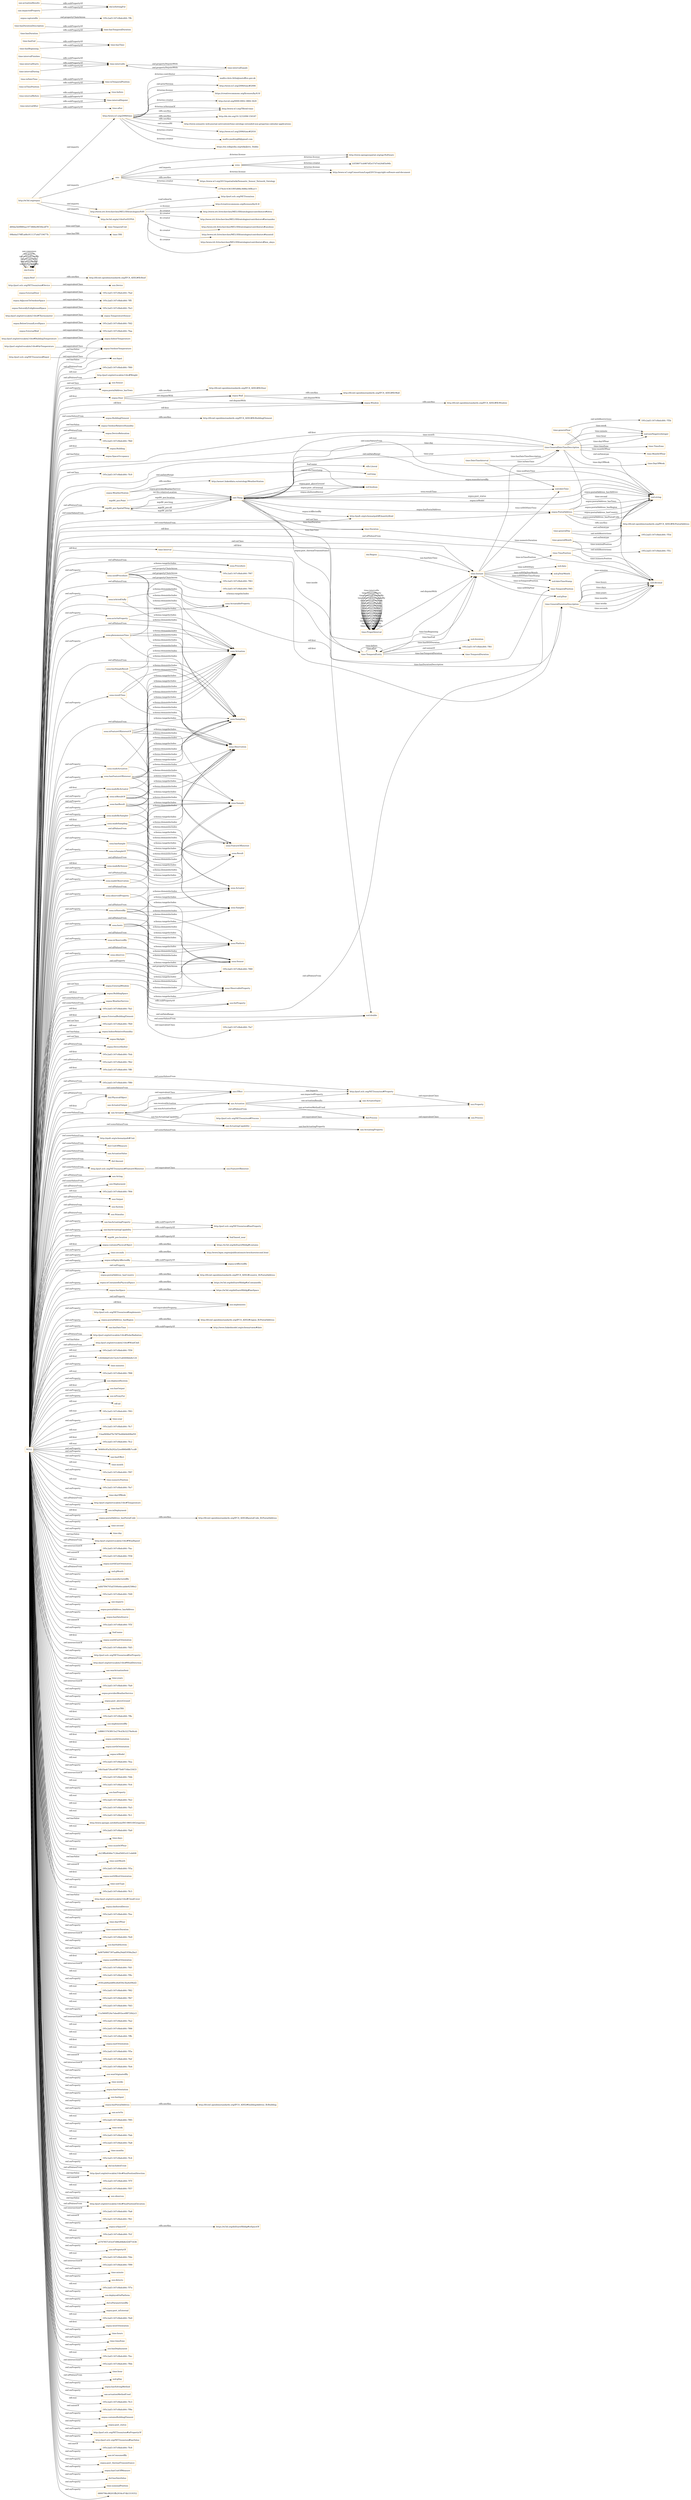 digraph ar2dtool_diagram { 
rankdir=LR;
size="1501"
node [shape = rectangle, color="orange"]; "ssn:Sensor" "eepsa:Window" "eepsa:BuildingElement" "eepsa:ExternalWall" "eepsa:OutdoorRelativeHumidity" "eepsa:DeviceRelocation" "195c2ad3:167c0bdcd44:-7fd2" "195c2ad3:167c0bdcd44:-7faa" "ssn:FeatureOfInterest" "eepsa:Door" "eepsa:IndoorTemperature" "eepsa:Building" "eepsa:SpaceOccupancy" "195c2ad3:167c0bdcd44:-7fc9" "eepsa:PostalAddress" "eepsa:TemperatureSensor" "195c2ad3:167c0bdcd44:-7fa3" "eepsa:ExternalWindow" "eepsa:BelowGroundLevelSpace" "eepsa:AdjacentToOutdoorSpace" "eepsa:BuildingSpace" "wgs84_pos:SpatialThing" "eepsa:WeatherService" "195c2ad3:167c0bdcd44:-7fa1" "eepsa:ExternalBuildingElement" "eepsa:OutdoorTemperature" "195c2ad3:167c0bdcd44:-7fad" "eepsa:IndoorRelativeHumidity" "eepsa:NaturallyEnlightenedSpace" "ssn:Process" "eepsa:Skylight" "eepsa:WeatherStation" "eepsa:DeviceShelter" "195c2ad3:167c0bdcd44:-7feb" "eepsa:Wall" "195c2ad3:167c0bdcd44:-7fb2" "eepsa:ExternalDoor" "195c2ad3:167c0bdcd44:-7fa7" "ssn:Device" "wgs84_pos:Point" "195c2ad3:167c0bdcd44:-7ff1" "195c2ad3:167c0bdcd44:-7ff0" "eepsa:Roof" "195c2ad3:167c0bdcd44:-7f80" "san:ActuatorInput" "dul:PhysicalObject" "http://purl.oclc.org/NET/ssnx/ssn#Property" "http://qudt.org/schema/qudt#Unit" "dul:UnitOfMeasure" "san:ActuatingProperty" "san:ActuationValue" "san:ActuatorOutput" "san:ActuatingCapability" "dul:Amount" "san:Actuator" "http://purl.oclc.org/NET/ssnx/ssn#FeatureOfInterest" "http://purl.oclc.org/NET/ssnx/ssn#Device" "san:Actuation" "http://purl.oclc.org/NET/ssnx/ssn#Process" "dul:Process" "dul:Region" "dul:Entity" "san:Acting" "http://qudt.org/schema/qudt#QuantityKind" "san:Effect" "http://purl.oclc.org/NET/ssnx/ssn#Input" "ssn:Deployment" "ssn:Input" "sosa:Actuation" "ssn:Output" "sosa:Observation" "ssn:Property" "ssn:System" "sosa:Sampling" "ssn:Stimulus" "time:TimeZone" "time:GeneralDateTimeDescription" "time:DateTimeInterval" "time:TRS" "time:TemporalDuration" "time:Duration" "time:GeneralDurationDescription" "time:ProperInterval" "time:TimePosition" "d69da5b0f880aa1973866e9650bcdf70" "time:TemporalPosition" "time:Interval" "time:TemporalEntity" "time:MonthOfYear" "09beba579ff1a68c911137a4d719477b" "time:TemporalUnit" "time:Instant" "time:DayOfWeek" "sosa:ObservableProperty" "sosa:FeatureOfInterest" "sosa:Platform" "sosa:ActuatableProperty" "sosa:Actuator" "sosa:Sample" "sosa:Sensor" "sosa:Procedure" "sosa:Result" "sosa:Sampler" ; /*classes style*/
	"san:hasActuatingProperty" -> "http://purl.oclc.org/NET/ssnx/ssn#hasProperty" [ label = "rdfs:subPropertyOf" ];
	"sosa:usedProcedure" -> "195c2ad3:167c0bdcd44:-7f63" [ label = "owl:propertyChainAxiom" ];
	"sosa:usedProcedure" -> "195c2ad3:167c0bdcd44:-7f65" [ label = "owl:propertyChainAxiom" ];
	"sosa:usedProcedure" -> "195c2ad3:167c0bdcd44:-7f67" [ label = "owl:propertyChainAxiom" ];
	"sosa:usedProcedure" -> "sosa:Procedure" [ label = "schema:rangeIncludes" ];
	"sosa:usedProcedure" -> "sosa:Sampling" [ label = "schema:domainIncludes" ];
	"sosa:usedProcedure" -> "sosa:Observation" [ label = "schema:domainIncludes" ];
	"sosa:usedProcedure" -> "sosa:Actuation" [ label = "schema:domainIncludes" ];
	"dul:Process" -> "ssn:Process" [ label = "owl:equivalentClass" ];
	"san:hasActuatingCapability" -> "http://purl.oclc.org/NET/ssnx/ssn#hasProperty" [ label = "rdfs:subPropertyOf" ];
	"http://www.w3.org/2006/time" -> "http://orcid.org/0000-0002-3884-3420" [ label = "dcterms:creator" ];
	"http://www.w3.org/2006/time" -> "http://www.w3.org/TR/owl-time" [ label = "rdfs:seeAlso" ];
	"http://www.w3.org/2006/time" -> "http://dx.doi.org/10.3233/SW-150187" [ label = "rdfs:seeAlso" ];
	"http://www.w3.org/2006/time" -> "http://www.semantic-web-journal.net/content/time-ontology-extended-non-gregorian-calendar-applications" [ label = "rdfs:seeAlso" ];
	"http://www.w3.org/2006/time" -> "http://www.w3.org/TR/owl-time" [ label = "dcterms:isVersionOf" ];
	"http://www.w3.org/2006/time" -> "http://www.w3.org/2006/time#2016" [ label = "owl:versionIRI" ];
	"http://www.w3.org/2006/time" -> "mailto:panfeng66@gmail.com" [ label = "dcterms:creator" ];
	"http://www.w3.org/2006/time" -> "https://en.wikipedia.org/wiki/Jerry_Hobbs" [ label = "dcterms:creator" ];
	"http://www.w3.org/2006/time" -> "mailto:chris.little@metoffice.gov.uk" [ label = "dcterms:contributor" ];
	"http://www.w3.org/2006/time" -> "http://www.w3.org/2006/time#2006" [ label = "owl:priorVersion" ];
	"http://www.w3.org/2006/time" -> "https://creativecommons.org/licenses/by/4.0/" [ label = "dcterms:license" ];
	"time:generalDay" -> "195c2ad3:167c0bdcd44:-7f5d" [ label = "owl:withRestrictions" ];
	"time:generalDay" -> "xsd:string" [ label = "owl:onDatatype" ];
	"time:intervalBefore" -> "time:intervalDisjoint" [ label = "rdfs:subPropertyOf" ];
	"time:intervalBefore" -> "time:before" [ label = "rdfs:subPropertyOf" ];
	"time:inDateTime" -> "time:inTemporalPosition" [ label = "rdfs:subPropertyOf" ];
	"time:intervalFinishes" -> "time:intervalIn" [ label = "rdfs:subPropertyOf" ];
	"wgs84_pos:location" -> "foaf:based_near" [ label = "rdfs:subPropertyOf" ];
	"ssn:" -> "c376cb143633f05d88e3686e34f8ca11" [ label = "dcterms:creator" ];
	"ssn:" -> "http://www.w3.org/Consortium/Legal/2015/copyright-software-and-document" [ label = "dcterms:license" ];
	"ssn:" -> "sosa:" [ label = "owl:imports" ];
	"ssn:" -> "https://www.w3.org/2015/spatial/wiki/Semantic_Sensor_Network_Ontology" [ label = "rdfs:seeAlso" ];
	"ssn:" -> "http://www.opengeospatial.org/ogc/Software" [ label = "dcterms:license" ];
	"eepsa:Window" -> "http://ifcowl.openbimstandards.org/IFC4_ADD2#IfcWindow" [ label = "rdfs:seeAlso" ];
	"time:hasEnd" -> "time:hasTime" [ label = "rdfs:subPropertyOf" ];
	"eepsa:Wall" -> "http://ifcowl.openbimstandards.org/IFC4_ADD2#IfcWall" [ label = "rdfs:seeAlso" ];
	"eepsa:Wall" -> "eepsa:Window" [ label = "owl:disjointWith" ];
	"sosa:isSampleOf" -> "sosa:FeatureOfInterest" [ label = "schema:rangeIncludes" ];
	"sosa:isSampleOf" -> "sosa:Sample" [ label = "schema:domainIncludes" ];
	"http://purl.oclc.org/NET/ssnx/ssn#Property" -> "ssn:Property" [ label = "owl:equivalentClass" ];
	"sosa:hasSample" -> "sosa:Sample" [ label = "schema:rangeIncludes" ];
	"sosa:hasSample" -> "sosa:FeatureOfInterest" [ label = "schema:domainIncludes" ];
	"http://purl.oclc.org/NET/ssnx/ssn#Input" -> "ssn:Input" [ label = "owl:equivalentClass" ];
	"time:hasDurationDescription" -> "time:hasTemporalDuration" [ label = "rdfs:subPropertyOf" ];
	"sosa:resultTime" -> "sosa:Sampling" [ label = "schema:domainIncludes" ];
	"sosa:resultTime" -> "sosa:Observation" [ label = "schema:domainIncludes" ];
	"sosa:resultTime" -> "sosa:Actuation" [ label = "schema:domainIncludes" ];
	"eepsa:capturedIn" -> "195c2ad3:167c0bdcd44:-7ffc" [ label = "owl:propertyChainAxiom" ];
	"eepsa:ExternalWall" -> "195c2ad3:167c0bdcd44:-7faa" [ label = "owl:equivalentClass" ];
	"time:intervalIn" -> "time:intervalEquals" [ label = "owl:propertyDisjointWith" ];
	"time:inTimePosition" -> "time:inTemporalPosition" [ label = "rdfs:subPropertyOf" ];
	"sosa:madeObservation" -> "sosa:Observation" [ label = "schema:rangeIncludes" ];
	"sosa:madeObservation" -> "sosa:Sensor" [ label = "schema:domainIncludes" ];
	"eepsa:Door" -> "http://ifcowl.openbimstandards.org/IFC4_ADD2#IfcDoor" [ label = "rdfs:seeAlso" ];
	"eepsa:Door" -> "eepsa:Window" [ label = "owl:disjointWith" ];
	"eepsa:Door" -> "eepsa:Wall" [ label = "owl:disjointWith" ];
	"eepsa:Roof" -> "http://ifcowl.openbimstandards.org/IFC4_ADD2#IfcRoof" [ label = "rdfs:seeAlso" ];
	"sosa:actsOnProperty" -> "sosa:ActuatableProperty" [ label = "schema:rangeIncludes" ];
	"sosa:actsOnProperty" -> "sosa:Actuation" [ label = "schema:domainIncludes" ];
	"eepsa:WeatherStation" -> "http://aemet.linkeddata.es/ontology/WeatherStation" [ label = "rdfs:seeAlso" ];
	"sosa:hasSimpleResult" -> "sosa:Sampling" [ label = "schema:domainIncludes" ];
	"sosa:hasSimpleResult" -> "sosa:Observation" [ label = "schema:domainIncludes" ];
	"sosa:hasSimpleResult" -> "sosa:Actuation" [ label = "schema:domainIncludes" ];
	"eepsa:PostalAddress" -> "http://ifcowl.openbimstandards.org/IFC4_ADD2#IfcPostalAddress" [ label = "rdfs:seeAlso" ];
	"eepsa:containsPhysicalObject" -> "https://w3id.org/def/saref4bldg#contains" [ label = "rdfs:seeAlso" ];
	"time:generalYear" -> "195c2ad3:167c0bdcd44:-7f5b" [ label = "owl:withRestrictions" ];
	"time:generalYear" -> "xsd:string" [ label = "owl:onDatatype" ];
	"http://purl.oclc.org/NET/ssnx/ssn#Device" -> "ssn:Device" [ label = "owl:equivalentClass" ];
	"sosa:observedProperty" -> "sosa:ObservableProperty" [ label = "schema:rangeIncludes" ];
	"sosa:observedProperty" -> "sosa:Observation" [ label = "schema:domainIncludes" ];
	"eepsa:ExternalWindow" -> "195c2ad3:167c0bdcd44:-7fa7" [ label = "owl:equivalentClass" ];
	"time:intervalStarts" -> "time:intervalIn" [ label = "rdfs:subPropertyOf" ];
	"sosa:observes" -> "ssn:forProperty" [ label = "rdfs:subPropertyOf" ];
	"sosa:observes" -> "sosa:ObservableProperty" [ label = "schema:rangeIncludes" ];
	"sosa:observes" -> "sosa:Sensor" [ label = "schema:domainIncludes" ];
	"eepsa:AdjacentToOutdoorSpace" -> "195c2ad3:167c0bdcd44:-7ff1" [ label = "owl:equivalentClass" ];
	"time:intervalDuring" -> "time:intervalIn" [ label = "rdfs:subPropertyOf" ];
	"time:ProperInterval" -> "time:Instant" [ label = "owl:disjointWith" ];
	"time:seconds" -> "http://www.bipm.org/en/publications/si-brochure/second.html" [ label = "rdfs:seeAlso" ];
	"eepsa:isHighlyAffectedBy" -> "eepsa:isAffectedBy" [ label = "rdfs:subPropertyOf" ];
	"time:generalMonth" -> "195c2ad3:167c0bdcd44:-7f5c" [ label = "owl:withRestrictions" ];
	"time:generalMonth" -> "xsd:string" [ label = "owl:onDatatype" ];
	"sosa:hasFeatureOfInterest" -> "sosa:Observation" [ label = "schema:domainIncludes" ];
	"sosa:hasFeatureOfInterest" -> "sosa:FeatureOfInterest" [ label = "schema:rangeIncludes" ];
	"sosa:hasFeatureOfInterest" -> "sosa:Sampling" [ label = "schema:domainIncludes" ];
	"sosa:hasFeatureOfInterest" -> "sosa:Actuation" [ label = "schema:domainIncludes" ];
	"sosa:hasFeatureOfInterest" -> "sosa:Sample" [ label = "schema:rangeIncludes" ];
	"time:intervalEquals" -> "time:intervalIn" [ label = "owl:propertyDisjointWith" ];
	"eepsa:NaturallyEnlightenedSpace" -> "195c2ad3:167c0bdcd44:-7fa3" [ label = "owl:equivalentClass" ];
	"sosa:isFeatureOfInterestOf" -> "sosa:FeatureOfInterest" [ label = "schema:domainIncludes" ];
	"sosa:isFeatureOfInterestOf" -> "sosa:Actuation" [ label = "schema:rangeIncludes" ];
	"sosa:isFeatureOfInterestOf" -> "sosa:Sampling" [ label = "schema:rangeIncludes" ];
	"sosa:isFeatureOfInterestOf" -> "sosa:Observation" [ label = "schema:rangeIncludes" ];
	"sosa:isFeatureOfInterestOf" -> "sosa:Sample" [ label = "schema:domainIncludes" ];
	"sosa:" -> "b5f38073cb987df2e57d7eb20df3e94b" [ label = "dcterms:creator" ];
	"sosa:" -> "http://www.opengeospatial.org/ogc/Software" [ label = "dcterms:license" ];
	"sosa:" -> "http://www.w3.org/Consortium/Legal/2015/copyright-software-and-document" [ label = "dcterms:license" ];
	"sosa:madeBySampler" -> "sosa:Sampler" [ label = "schema:rangeIncludes" ];
	"sosa:madeBySampler" -> "sosa:Sampling" [ label = "schema:domainIncludes" ];
	"eepsa:BelowGroundLevelSpace" -> "195c2ad3:167c0bdcd44:-7fd2" [ label = "owl:equivalentClass" ];
	"sosa:madeActuation" -> "sosa:Actuation" [ label = "schema:rangeIncludes" ];
	"sosa:madeActuation" -> "sosa:Actuator" [ label = "schema:domainIncludes" ];
	"san:ActuatorOutput" -> "san:Effect" [ label = "owl:equivalentClass" ];
	"http://purl.oclc.org/NET/ssnx/ssn#Process" -> "dul:Process" [ label = "owl:equivalentClass" ];
	"sosa:madeByActuator" -> "sosa:Actuator" [ label = "schema:rangeIncludes" ];
	"sosa:madeByActuator" -> "sosa:Actuation" [ label = "schema:domainIncludes" ];
	"http://purl.org/iot/vocab/m3-lite#AirTemperature" -> "eepsa:OutdoorTemperature" [ label = "owl:equivalentClass" ];
	"eepsa:postalAddress_hasCountry" -> "http://ifcowl.openbimstandards.org/IFC4_ADD2#country_IfcPostalAddress" [ label = "rdfs:seeAlso" ];
	"time:hasDuration" -> "time:hasTemporalDuration" [ label = "rdfs:subPropertyOf" ];
	"time:hasBeginning" -> "time:hasTime" [ label = "rdfs:subPropertyOf" ];
	"sosa:isActedOnBy" -> "sosa:Actuation" [ label = "schema:rangeIncludes" ];
	"sosa:isActedOnBy" -> "sosa:ActuatableProperty" [ label = "schema:domainIncludes" ];
	"eepsa:isContainedInPhysicalSpace" -> "https://w3id.org/def/saref4bldg#isContainedIn" [ label = "rdfs:seeAlso" ];
	"sosa:isObservedBy" -> "sosa:Sensor" [ label = "schema:rangeIncludes" ];
	"sosa:isObservedBy" -> "sosa:ObservableProperty" [ label = "schema:domainIncludes" ];
	"http://purl.org/iot/vocab/m3-lite#Thermometer" -> "eepsa:TemperatureSensor" [ label = "owl:equivalentClass" ];
	"san:actuationResults" -> "dul:isSettingFor" [ label = "rdfs:subPropertyOf" ];
	"sosa:hosts" -> "195c2ad3:167c0bdcd44:-7f69" [ label = "owl:propertyChainAxiom" ];
	"sosa:hosts" -> "sosa:Platform" [ label = "schema:rangeIncludes" ];
	"sosa:hosts" -> "sosa:Actuator" [ label = "schema:rangeIncludes" ];
	"sosa:hosts" -> "sosa:Sampler" [ label = "schema:rangeIncludes" ];
	"sosa:hosts" -> "sosa:Sensor" [ label = "schema:rangeIncludes" ];
	"sosa:hosts" -> "sosa:Platform" [ label = "schema:domainIncludes" ];
	"eepsa:BuildingElement" -> "http://ifcowl.openbimstandards.org/IFC4_ADD2#IfcBuildingElement" [ label = "rdfs:seeAlso" ];
	"http://purl.org/iot/vocab/m3-lite#BuildingTemperature" -> "eepsa:IndoorTemperature" [ label = "owl:equivalentClass" ];
	"eepsa:hasSpace" -> "https://w3id.org/def/saref4bldg#hasSpace" [ label = "rdfs:seeAlso" ];
	"time:TemporalEntity" -> "195c2ad3:167c0bdcd44:-7f61" [ label = "owl:unionOf" ];
	"http://purl.oclc.org/NET/ssnx/ssn#implements" -> "ssn:implements" [ label = "owl:equivalentProperty" ];
	"eepsa:postalAddress_hasRegion" -> "http://ifcowl.openbimstandards.org/IFC4_ADD2#region_IfcPostalAddress" [ label = "rdfs:seeAlso" ];
	"san:hasDateTime" -> "http://www.linkedmodel.org/schema/vaem#date" [ label = "rdfs:subPropertyOf" ];
	"sosa:phenomenonTime" -> "time:TemporalEntity" [ label = "schema:rangeIncludes" ];
	"sosa:phenomenonTime" -> "sosa:Sampling" [ label = "schema:domainIncludes" ];
	"sosa:phenomenonTime" -> "sosa:Observation" [ label = "schema:domainIncludes" ];
	"sosa:phenomenonTime" -> "sosa:Actuation" [ label = "schema:domainIncludes" ];
	"NULL" -> "http://purl.org/iot/vocab/m3-lite#SolarRadiation" [ label = "owl:allValuesFrom" ];
	"NULL" -> "http://purl.org/iot/vocab/m3-lite#WindChill" [ label = "owl:allValuesFrom" ];
	"NULL" -> "195c2ad3:167c0bdcd44:-7f59" [ label = "rdf:rest" ];
	"NULL" -> "1c826dda63cb15ecb31a6440bfa9e124" [ label = "rdf:first" ];
	"NULL" -> "http://qudt.org/schema/qudt#QuantityKind" [ label = "owl:someValuesFrom" ];
	"NULL" -> "time:minutes" [ label = "owl:onProperty" ];
	"NULL" -> "ssn:implements" [ label = "owl:onProperty" ];
	"NULL" -> "eepsa:Building" [ label = "rdf:first" ];
	"NULL" -> "sosa:isActedOnBy" [ label = "owl:onProperty" ];
	"NULL" -> "195c2ad3:167c0bdcd44:-7f68" [ label = "rdf:rest" ];
	"NULL" -> "ssn:deployedSystem" [ label = "owl:onProperty" ];
	"NULL" -> "sosa:madeBySampler" [ label = "rdf:first" ];
	"NULL" -> "ssn:hasOutput" [ label = "owl:onProperty" ];
	"NULL" -> "eepsa:Window" [ label = "rdf:first" ];
	"NULL" -> "ssn:isProxyFor" [ label = "owl:onProperty" ];
	"NULL" -> "dul:Amount" [ label = "owl:someValuesFrom" ];
	"NULL" -> "rdf:nil" [ label = "rdf:rest" ];
	"NULL" -> "http://purl.oclc.org/NET/ssnx/ssn#FeatureOfInterest" [ label = "owl:someValuesFrom" ];
	"NULL" -> "195c2ad3:167c0bdcd44:-7f93" [ label = "rdf:rest" ];
	"NULL" -> "time:year" [ label = "owl:onProperty" ];
	"NULL" -> "san:hasActuatingCapability" [ label = "owl:onProperty" ];
	"NULL" -> "dul:PhysicalObject" [ label = "owl:allValuesFrom" ];
	"NULL" -> "sosa:isSampleOf" [ label = "owl:onProperty" ];
	"NULL" -> "195c2ad3:167c0bdcd44:-7fc7" [ label = "rdf:rest" ];
	"NULL" -> "eepsa:Door" [ label = "rdf:first" ];
	"NULL" -> "time:GeneralDateTimeDescription" [ label = "rdf:first" ];
	"NULL" -> "53aaf40fdef7fe76f7fed4b64d49bd59" [ label = "rdf:first" ];
	"NULL" -> "time:Instant" [ label = "owl:onClass" ];
	"NULL" -> "195c2ad3:167c0bdcd44:-7fc2" [ label = "rdf:rest" ];
	"NULL" -> "56460c85a5b202a52ee886b6ffb7ccd8" [ label = "owl:onProperty" ];
	"NULL" -> "eepsa:isContainedInPhysicalSpace" [ label = "owl:onProperty" ];
	"NULL" -> "san:hasEffect" [ label = "owl:onProperty" ];
	"NULL" -> "wgs84_pos:location" [ label = "owl:onProperty" ];
	"NULL" -> "time:month" [ label = "owl:onProperty" ];
	"NULL" -> "195c2ad3:167c0bdcd44:-7f97" [ label = "rdf:rest" ];
	"NULL" -> "195c2ad3:167c0bdcd44:-7f80" [ label = "owl:allValuesFrom" ];
	"NULL" -> "195c2ad3:167c0bdcd44:-7fc9" [ label = "owl:onClass" ];
	"NULL" -> "sosa:hosts" [ label = "owl:onProperty" ];
	"NULL" -> "time:numericPosition" [ label = "owl:onProperty" ];
	"NULL" -> "195c2ad3:167c0bdcd44:-7fe7" [ label = "rdf:rest" ];
	"NULL" -> "time:dayOfWeek" [ label = "owl:onProperty" ];
	"NULL" -> "san:hasActuatingProperty" [ label = "owl:onProperty" ];
	"NULL" -> "http://purl.org/iot/vocab/m3-lite#Temperature" [ label = "owl:allValuesFrom" ];
	"NULL" -> "ssn:inDeployment" [ label = "owl:onProperty" ];
	"NULL" -> "eepsa:postalAddress_hasPostalCode" [ label = "owl:onProperty" ];
	"NULL" -> "time:second" [ label = "owl:onProperty" ];
	"NULL" -> "ssn:Input" [ label = "owl:allValuesFrom" ];
	"NULL" -> "sosa:Sampler" [ label = "owl:allValuesFrom" ];
	"NULL" -> "time:day" [ label = "owl:onProperty" ];
	"NULL" -> "san:ActuatingProperty" [ label = "owl:someValuesFrom" ];
	"NULL" -> "http://purl.org/iot/vocab/m3-lite#WindSpeed" [ label = "owl:hasValue" ];
	"NULL" -> "195c2ad3:167c0bdcd44:-7fac" [ label = "owl:intersectionOf" ];
	"NULL" -> "wgs84_pos:SpatialThing" [ label = "owl:allValuesFrom" ];
	"NULL" -> "195c2ad3:167c0bdcd44:-7f58" [ label = "owl:unionOf" ];
	"NULL" -> "eepsa:northEastOrientation" [ label = "rdf:first" ];
	"NULL" -> "xsd:gMonth" [ label = "owl:allValuesFrom" ];
	"NULL" -> "eepsa:DeviceShelter" [ label = "owl:allValuesFrom" ];
	"NULL" -> "xsd:double" [ label = "owl:onDataRange" ];
	"NULL" -> "eepsa:manufacturedBy" [ label = "owl:onProperty" ];
	"NULL" -> "bdfd7f94705af3500e6ecadde92586e2" [ label = "owl:onProperty" ];
	"NULL" -> "195c2ad3:167c0bdcd44:-7fd9" [ label = "rdf:rest" ];
	"NULL" -> "san:impacts" [ label = "owl:onProperty" ];
	"NULL" -> "eepsa:OutdoorTemperature" [ label = "owl:hasValue" ];
	"NULL" -> "san:Actuator" [ label = "owl:someValuesFrom" ];
	"NULL" -> "eepsa:postalAddress_hasAddress" [ label = "owl:onProperty" ];
	"NULL" -> "eepsa:hasDataSource" [ label = "owl:onProperty" ];
	"NULL" -> "195c2ad3:167c0bdcd44:-7f5f" [ label = "owl:unionOf" ];
	"NULL" -> "foaf:name" [ label = "owl:onProperty" ];
	"NULL" -> "ssn:forProperty" [ label = "owl:onProperty" ];
	"NULL" -> "eepsa:southEastOrientation" [ label = "rdf:first" ];
	"NULL" -> "sosa:hasSample" [ label = "owl:onProperty" ];
	"NULL" -> "195c2ad3:167c0bdcd44:-7fd5" [ label = "owl:intersectionOf" ];
	"NULL" -> "http://purl.oclc.org/NET/ssnx/ssn#forProperty" [ label = "owl:onProperty" ];
	"NULL" -> "http://purl.org/iot/vocab/m3-lite#WindDirection" [ label = "owl:allValuesFrom" ];
	"NULL" -> "san:wasActuationSent" [ label = "owl:onProperty" ];
	"NULL" -> "sosa:actsOnProperty" [ label = "owl:onProperty" ];
	"NULL" -> "time:years" [ label = "owl:onProperty" ];
	"NULL" -> "195c2ad3:167c0bdcd44:-7fa9" [ label = "owl:intersectionOf" ];
	"NULL" -> "195c2ad3:167c0bdcd44:-7fa1" [ label = "rdf:first" ];
	"NULL" -> "eepsa:providesWeatherService" [ label = "owl:onProperty" ];
	"NULL" -> "eepsa:pset_aboveGround" [ label = "owl:onProperty" ];
	"NULL" -> "eepsa:IndoorTemperature" [ label = "owl:hasValue" ];
	"NULL" -> "time:hasTRS" [ label = "owl:onProperty" ];
	"NULL" -> "195c2ad3:167c0bdcd44:-7ffa" [ label = "rdf:first" ];
	"NULL" -> "ssn:Stimulus" [ label = "owl:allValuesFrom" ];
	"NULL" -> "ssn:implementedBy" [ label = "owl:onProperty" ];
	"NULL" -> "1d88615763f015e279cd3b32276e9ceb" [ label = "owl:onProperty" ];
	"NULL" -> "eepsa:southOrientation" [ label = "rdf:first" ];
	"NULL" -> "eepsa:northOrientation" [ label = "rdf:first" ];
	"NULL" -> "eepsa:isModel" [ label = "owl:onProperty" ];
	"NULL" -> "sosa:madeActuation" [ label = "owl:onProperty" ];
	"NULL" -> "xsd:boolean" [ label = "owl:onDataRange" ];
	"NULL" -> "sosa:isObservedBy" [ label = "owl:onProperty" ];
	"NULL" -> "195c2ad3:167c0bdcd44:-7fea" [ label = "rdf:rest" ];
	"NULL" -> "54b1faab726ce93ff77b40716be33433" [ label = "owl:onProperty" ];
	"NULL" -> "xsd:string" [ label = "owl:someValuesFrom" ];
	"NULL" -> "195c2ad3:167c0bdcd44:-7fdb" [ label = "owl:intersectionOf" ];
	"NULL" -> "sosa:observedProperty" [ label = "owl:onProperty" ];
	"NULL" -> "195c2ad3:167c0bdcd44:-7fc6" [ label = "rdf:rest" ];
	"NULL" -> "sosa:Actuation" [ label = "owl:allValuesFrom" ];
	"NULL" -> "sosa:madeObservation" [ label = "owl:onProperty" ];
	"NULL" -> "ssn:hasProperty" [ label = "owl:onProperty" ];
	"NULL" -> "195c2ad3:167c0bdcd44:-7fe2" [ label = "rdf:rest" ];
	"NULL" -> "195c2ad3:167c0bdcd44:-7fa5" [ label = "rdf:rest" ];
	"NULL" -> "sosa:hasFeatureOfInterest" [ label = "owl:onProperty" ];
	"NULL" -> "xsd:string" [ label = "owl:onDataRange" ];
	"NULL" -> "195c2ad3:167c0bdcd44:-7fc1" [ label = "rdf:rest" ];
	"NULL" -> "http://www.opengis.net/def/uom/ISO-8601/0/Gregorian" [ label = "owl:hasValue" ];
	"NULL" -> "195c2ad3:167c0bdcd44:-7fa0" [ label = "rdf:rest" ];
	"NULL" -> "time:days" [ label = "owl:onProperty" ];
	"NULL" -> "time:monthOfYear" [ label = "owl:onProperty" ];
	"NULL" -> "cb23fffa4046e7126ed5693c411eb608" [ label = "rdf:first" ];
	"NULL" -> "time:unitMonth" [ label = "owl:hasValue" ];
	"NULL" -> "san:Effect" [ label = "owl:someValuesFrom" ];
	"NULL" -> "195c2ad3:167c0bdcd44:-7f5a" [ label = "owl:unionOf" ];
	"NULL" -> "sosa:hasResult" [ label = "owl:onProperty" ];
	"NULL" -> "sosa:madeBySampler" [ label = "owl:onProperty" ];
	"NULL" -> "ssn:Sensor" [ label = "owl:onClass" ];
	"NULL" -> "eepsa:northWestOrientation" [ label = "rdf:first" ];
	"NULL" -> "ssn:Deployment" [ label = "owl:allValuesFrom" ];
	"NULL" -> "time:unitType" [ label = "owl:onProperty" ];
	"NULL" -> "195c2ad3:167c0bdcd44:-7fc5" [ label = "rdf:rest" ];
	"NULL" -> "http://purl.oclc.org/NET/ssnx/ssn#Property" [ label = "owl:someValuesFrom" ];
	"NULL" -> "http://purl.org/iot/vocab/m3-lite#CloudCover" [ label = "owl:hasValue" ];
	"NULL" -> "sosa:Sample" [ label = "owl:allValuesFrom" ];
	"NULL" -> "san:ActuatingCapability" [ label = "owl:someValuesFrom" ];
	"NULL" -> "eepsa:SpaceOccupancy" [ label = "owl:hasValue" ];
	"NULL" -> "eepsa:shelteredDevice" [ label = "owl:onProperty" ];
	"NULL" -> "sosa:FeatureOfInterest" [ label = "owl:allValuesFrom" ];
	"NULL" -> "195c2ad3:167c0bdcd44:-7fee" [ label = "owl:intersectionOf" ];
	"NULL" -> "time:dayOfYear" [ label = "owl:onProperty" ];
	"NULL" -> "http://purl.oclc.org/NET/ssnx/ssn#implements" [ label = "owl:onProperty" ];
	"NULL" -> "time:numericDuration" [ label = "owl:onProperty" ];
	"NULL" -> "195c2ad3:167c0bdcd44:-7fe9" [ label = "owl:intersectionOf" ];
	"NULL" -> "ssn:hasSubSystem" [ label = "owl:onProperty" ];
	"NULL" -> "sosa:ObservableProperty" [ label = "owl:allValuesFrom" ];
	"NULL" -> "san:Acting" [ label = "owl:allValuesFrom" ];
	"NULL" -> "fa087b9847397aa89a29abf1958a2ba3" [ label = "owl:onProperty" ];
	"NULL" -> "eepsa:southWestOrientation" [ label = "rdf:first" ];
	"NULL" -> "195c2ad3:167c0bdcd44:-7fd1" [ label = "owl:intersectionOf" ];
	"NULL" -> "eepsa:WeatherService" [ label = "owl:someValuesFrom" ];
	"NULL" -> "ssn:Property" [ label = "owl:allValuesFrom" ];
	"NULL" -> "195c2ad3:167c0bdcd44:-7f9c" [ label = "rdf:rest" ];
	"NULL" -> "eepsa:OutdoorRelativeHumidity" [ label = "owl:hasValue" ];
	"NULL" -> "c93fcadd4aeb89ce6e650e3ba4e09ed2" [ label = "owl:onProperty" ];
	"NULL" -> "195c2ad3:167c0bdcd44:-7f62" [ label = "rdf:rest" ];
	"NULL" -> "eepsa:postalAddress_hasRegion" [ label = "owl:onProperty" ];
	"NULL" -> "195c2ad3:167c0bdcd44:-7fb7" [ label = "rdf:rest" ];
	"NULL" -> "eepsa:containsPhysicalObject" [ label = "rdf:first" ];
	"NULL" -> "eepsa:hasSpace" [ label = "owl:onProperty" ];
	"NULL" -> "195c2ad3:167c0bdcd44:-7fd3" [ label = "rdf:rest" ];
	"NULL" -> "san:Acting" [ label = "owl:someValuesFrom" ];
	"NULL" -> "eepsa:DeviceRelocation" [ label = "owl:allValuesFrom" ];
	"NULL" -> "11a5660f524e7ebed91bce0f8720b2c5" [ label = "owl:onProperty" ];
	"NULL" -> "195c2ad3:167c0bdcd44:-7fa2" [ label = "owl:intersectionOf" ];
	"NULL" -> "195c2ad3:167c0bdcd44:-7f66" [ label = "rdf:rest" ];
	"NULL" -> "195c2ad3:167c0bdcd44:-7ffb" [ label = "rdf:rest" ];
	"NULL" -> "eepsa:eastOrientation" [ label = "rdf:first" ];
	"NULL" -> "san:hasDateTime" [ label = "owl:onProperty" ];
	"NULL" -> "195c2ad3:167c0bdcd44:-7f5e" [ label = "rdf:rest" ];
	"NULL" -> "sosa:madeBySensor" [ label = "owl:onProperty" ];
	"NULL" -> "dul:UnitOfMeasure" [ label = "owl:someValuesFrom" ];
	"NULL" -> "195c2ad3:167c0bdcd44:-7fef" [ label = "owl:unionOf" ];
	"NULL" -> "195c2ad3:167c0bdcd44:-7fe4" [ label = "owl:intersectionOf" ];
	"NULL" -> "ssn:wasOriginatedBy" [ label = "owl:onProperty" ];
	"NULL" -> "time:weeks" [ label = "owl:onProperty" ];
	"NULL" -> "eepsa:BuildingSpace" [ label = "rdf:first" ];
	"NULL" -> "eepsa:hasOrientation" [ label = "owl:onProperty" ];
	"NULL" -> "ssn:hasInput" [ label = "owl:onProperty" ];
	"NULL" -> "eepsa:hasPostalAddress" [ label = "owl:onProperty" ];
	"NULL" -> "time:GeneralDurationDescription" [ label = "rdf:first" ];
	"NULL" -> "sosa:madeSampling" [ label = "owl:onProperty" ];
	"NULL" -> "san:actsOn" [ label = "owl:onProperty" ];
	"NULL" -> "195c2ad3:167c0bdcd44:-7f95" [ label = "rdf:rest" ];
	"NULL" -> "time:Duration" [ label = "rdf:first" ];
	"NULL" -> "time:week" [ label = "owl:onProperty" ];
	"NULL" -> "195c2ad3:167c0bdcd44:-7fab" [ label = "rdf:rest" ];
	"NULL" -> "195c2ad3:167c0bdcd44:-7fa8" [ label = "rdf:rest" ];
	"NULL" -> "sosa:madeByActuator" [ label = "rdf:first" ];
	"NULL" -> "time:months" [ label = "owl:onProperty" ];
	"NULL" -> "195c2ad3:167c0bdcd44:-7fc4" [ label = "rdf:rest" ];
	"NULL" -> "dul:includesEvent" [ label = "owl:onProperty" ];
	"NULL" -> "http://purl.org/iot/vocab/m3-lite#SunPositionDirection" [ label = "owl:allValuesFrom" ];
	"NULL" -> "time:Interval" [ label = "rdf:first" ];
	"NULL" -> "sosa:observes" [ label = "owl:onProperty" ];
	"NULL" -> "eepsa:ExternalBuildingElement" [ label = "rdf:first" ];
	"NULL" -> "195c2ad3:167c0bdcd44:-7f7f" [ label = "owl:unionOf" ];
	"NULL" -> "eepsa:ExternalWindow" [ label = "owl:onClass" ];
	"NULL" -> "eepsa:isHighlyAffectedBy" [ label = "owl:onProperty" ];
	"NULL" -> "http://qudt.org/schema/qudt#Unit" [ label = "owl:someValuesFrom" ];
	"NULL" -> "sosa:Actuator" [ label = "owl:allValuesFrom" ];
	"NULL" -> "time:seconds" [ label = "owl:onProperty" ];
	"NULL" -> "sosa:usedProcedure" [ label = "owl:onProperty" ];
	"NULL" -> "195c2ad3:167c0bdcd44:-7f57" [ label = "rdf:rest" ];
	"NULL" -> "http://purl.org/iot/vocab/m3-lite#SolarRadiation" [ label = "owl:hasValue" ];
	"NULL" -> "sosa:Procedure" [ label = "owl:allValuesFrom" ];
	"NULL" -> "eepsa:ExternalBuildingElement" [ label = "owl:onClass" ];
	"NULL" -> "ssn:observes" [ label = "owl:onProperty" ];
	"NULL" -> "http://purl.org/iot/vocab/m3-lite#SunPositionElevation" [ label = "owl:hasValue" ];
	"NULL" -> "195c2ad3:167c0bdcd44:-7fa6" [ label = "owl:intersectionOf" ];
	"NULL" -> "eepsa:Skylight" [ label = "owl:onClass" ];
	"NULL" -> "xsd:double" [ label = "owl:someValuesFrom" ];
	"NULL" -> "195c2ad3:167c0bdcd44:-7fb1" [ label = "owl:unionOf" ];
	"NULL" -> "sosa:Observation" [ label = "owl:allValuesFrom" ];
	"NULL" -> "eepsa:isSpaceOf" [ label = "owl:onProperty" ];
	"NULL" -> "195c2ad3:167c0bdcd44:-7fcf" [ label = "rdf:rest" ];
	"NULL" -> "sosa:phenomenonTime" [ label = "owl:onProperty" ];
	"NULL" -> "wgs84_pos:SpatialThing" [ label = "owl:someValuesFrom" ];
	"NULL" -> "a5707857c03c07d96e84b8cf24f71636" [ label = "owl:onProperty" ];
	"NULL" -> "ssn:isPropertyOf" [ label = "owl:onProperty" ];
	"NULL" -> "195c2ad3:167c0bdcd44:-7fde" [ label = "rdf:rest" ];
	"NULL" -> "195c2ad3:167c0bdcd44:-7f99" [ label = "owl:intersectionOf" ];
	"NULL" -> "time:minute" [ label = "owl:onProperty" ];
	"NULL" -> "ssn:detects" [ label = "owl:onProperty" ];
	"NULL" -> "sosa:madeBySensor" [ label = "rdf:first" ];
	"NULL" -> "195c2ad3:167c0bdcd44:-7f7e" [ label = "rdf:rest" ];
	"NULL" -> "ssn:deployedOnPlatform" [ label = "owl:onProperty" ];
	"NULL" -> "eepsa:BuildingElement" [ label = "owl:someValuesFrom" ];
	"NULL" -> "time:TemporalPosition" [ label = "rdf:first" ];
	"NULL" -> "dul:isParametrizedBy" [ label = "owl:onProperty" ];
	"NULL" -> "eepsa:pset_isExternal" [ label = "owl:onProperty" ];
	"NULL" -> "sosa:Sensor" [ label = "owl:allValuesFrom" ];
	"NULL" -> "ssn:implements" [ label = "rdf:first" ];
	"NULL" -> "http://purl.org/iot/vocab/m3-lite#SunPositionDirection" [ label = "owl:hasValue" ];
	"NULL" -> "195c2ad3:167c0bdcd44:-7fe0" [ label = "rdf:rest" ];
	"NULL" -> "eepsa:postalAddress_hasCountry" [ label = "owl:onProperty" ];
	"NULL" -> "eepsa:westOrientation" [ label = "rdf:first" ];
	"NULL" -> "time:hours" [ label = "owl:onProperty" ];
	"NULL" -> "eepsa:containsPhysicalObject" [ label = "owl:onProperty" ];
	"NULL" -> "time:timeZone" [ label = "owl:onProperty" ];
	"NULL" -> "ssn:hasDeployment" [ label = "owl:onProperty" ];
	"NULL" -> "ssn:inDeployment" [ label = "rdf:first" ];
	"NULL" -> "195c2ad3:167c0bdcd44:-7fec" [ label = "rdf:rest" ];
	"NULL" -> "195c2ad3:167c0bdcd44:-7fbb" [ label = "owl:intersectionOf" ];
	"NULL" -> "sosa:resultTime" [ label = "owl:onProperty" ];
	"NULL" -> "time:hour" [ label = "owl:onProperty" ];
	"NULL" -> "xsd:gDay" [ label = "owl:allValuesFrom" ];
	"NULL" -> "eepsa:hasSolvingMethod" [ label = "owl:onProperty" ];
	"NULL" -> "sosa:madeByActuator" [ label = "owl:onProperty" ];
	"NULL" -> "san:actuationMethodUsed" [ label = "owl:onProperty" ];
	"NULL" -> "195c2ad3:167c0bdcd44:-7fc3" [ label = "rdf:rest" ];
	"NULL" -> "195c2ad3:167c0bdcd44:-7f9e" [ label = "owl:unionOf" ];
	"NULL" -> "eepsa:containsBuildingElement" [ label = "owl:onProperty" ];
	"NULL" -> "eepsa:pset_status" [ label = "owl:onProperty" ];
	"NULL" -> "sosa:isResultOf" [ label = "owl:onProperty" ];
	"NULL" -> "eepsa:Wall" [ label = "rdf:first" ];
	"NULL" -> "http://purl.oclc.org/NET/ssnx/ssn#isPropertyOf" [ label = "owl:onProperty" ];
	"NULL" -> "ssn:System" [ label = "owl:allValuesFrom" ];
	"NULL" -> "http://purl.oclc.org/NET/ssnx/ssn#hasValue" [ label = "owl:onProperty" ];
	"NULL" -> "http://purl.org/iot/vocab/m3-lite#SunPositionElevation" [ label = "owl:allValuesFrom" ];
	"NULL" -> "195c2ad3:167c0bdcd44:-7fc8" [ label = "owl:oneOf" ];
	"NULL" -> "sosa:isHostedBy" [ label = "owl:onProperty" ];
	"NULL" -> "195c2ad3:167c0bdcd44:-7feb" [ label = "rdf:first" ];
	"NULL" -> "san:isConsumedBy" [ label = "owl:onProperty" ];
	"NULL" -> "sosa:Sampling" [ label = "owl:allValuesFrom" ];
	"NULL" -> "xsd:decimal" [ label = "owl:allValuesFrom" ];
	"NULL" -> "eepsa:PostalAddress" [ label = "owl:onClass" ];
	"NULL" -> "eepsa:pset_thermalTransmittance" [ label = "owl:onProperty" ];
	"NULL" -> "eepsa:hasUnitOfMeasure" [ label = "owl:onProperty" ];
	"NULL" -> "dul:PhysicalObject" [ label = "rdf:first" ];
	"NULL" -> "san:ActuationValue" [ label = "owl:someValuesFrom" ];
	"NULL" -> "http://purl.org/iot/vocab/m3-lite#WindSpeed" [ label = "owl:allValuesFrom" ];
	"NULL" -> "dul:hasDataValue" [ label = "owl:onProperty" ];
	"NULL" -> "195c2ad3:167c0bdcd44:-7fb2" [ label = "owl:allValuesFrom" ];
	"NULL" -> "time:nominalPosition" [ label = "owl:onProperty" ];
	"NULL" -> "sosa:Platform" [ label = "owl:allValuesFrom" ];
	"NULL" -> "6800796c98201ffb2934c07db3319352" [ label = "owl:onProperty" ];
	"NULL" -> "195c2ad3:167c0bdcd44:-7f60" [ label = "rdf:rest" ];
	"NULL" -> "195c2ad3:167c0bdcd44:-7ff0" [ label = "rdf:first" ];
	"NULL" -> "http://purl.org/iot/vocab/m3-lite#Weight" [ label = "owl:allValuesFrom" ];
	"NULL" -> "eepsa:postalAddress_hasTown" [ label = "owl:onProperty" ];
	"NULL" -> "xsd:gYear" [ label = "owl:allValuesFrom" ];
	"NULL" -> "ssn:Output" [ label = "owl:allValuesFrom" ];
	"NULL" -> "195c2ad3:167c0bdcd44:-7fb0" [ label = "rdf:rest" ];
	"NULL" -> "sosa:ActuatableProperty" [ label = "owl:allValuesFrom" ];
	"NULL" -> "eepsa:IndoorRelativeHumidity" [ label = "owl:hasValue" ];
	"NULL" -> "time:Instant" [ label = "rdf:first" ];
	"NULL" -> "eepsa:BuildingSpace" [ label = "owl:someValuesFrom" ];
	"NULL" -> "ssn:deployedSystem" [ label = "rdf:first" ];
	"NULL" -> "eepsa:isAffectedBy" [ label = "owl:onProperty" ];
	"NULL" -> "sosa:Result" [ label = "owl:allValuesFrom" ];
	"NULL" -> "195c2ad3:167c0bdcd44:-7fb9" [ label = "rdf:rest" ];
	"NULL" -> "195c2ad3:167c0bdcd44:-7f64" [ label = "rdf:rest" ];
	"sosa:madeSampling" -> "sosa:Sampling" [ label = "schema:rangeIncludes" ];
	"sosa:madeSampling" -> "sosa:Sampler" [ label = "schema:domainIncludes" ];
	"eepsa:isSpaceOf" -> "https://w3id.org/def/saref4bldg#isSpaceOf" [ label = "rdfs:seeAlso" ];
	"sosa:madeBySensor" -> "sosa:Sensor" [ label = "schema:rangeIncludes" ];
	"sosa:madeBySensor" -> "sosa:Observation" [ label = "schema:domainIncludes" ];
	"eepsa:ExternalDoor" -> "195c2ad3:167c0bdcd44:-7fad" [ label = "owl:equivalentClass" ];
	"eepsa:postalAddress_hasPostalCode" -> "http://ifcowl.openbimstandards.org/IFC4_ADD2#postalCode_IfcPostalAddress" [ label = "rdfs:seeAlso" ];
	"sosa:isHostedBy" -> "sosa:Platform" [ label = "schema:rangeIncludes" ];
	"sosa:isHostedBy" -> "sosa:Platform" [ label = "schema:domainIncludes" ];
	"sosa:isHostedBy" -> "sosa:Sampler" [ label = "schema:domainIncludes" ];
	"sosa:isHostedBy" -> "sosa:Sensor" [ label = "schema:domainIncludes" ];
	"sosa:isHostedBy" -> "sosa:Actuator" [ label = "schema:domainIncludes" ];
	"http://www.irit.fr/recherches/MELODI/ontologies/SAN" -> "http://www.irit.fr/recherches/MELODI/ontologies/contributors#ben_alaya" [ label = "dc:creator" ];
	"http://www.irit.fr/recherches/MELODI/ontologies/SAN" -> "http://purl.oclc.org/NET/ssnx/ssn" [ label = "voaf:reliesOn" ];
	"http://www.irit.fr/recherches/MELODI/ontologies/SAN" -> "http://creativecommons.org/licenses/by/4.0/" [ label = "cc:license" ];
	"http://www.irit.fr/recherches/MELODI/ontologies/SAN" -> "http://www.irit.fr/recherches/MELODI/ontologies/contributors#drira" [ label = "dc:creator" ];
	"http://www.irit.fr/recherches/MELODI/ontologies/SAN" -> "http://www.irit.fr/recherches/MELODI/ontologies/contributors#hernandez" [ label = "dc:creator" ];
	"http://www.irit.fr/recherches/MELODI/ontologies/SAN" -> "http://www.irit.fr/recherches/MELODI/ontologies/contributors#seydoux" [ label = "dc:creator" ];
	"http://www.irit.fr/recherches/MELODI/ontologies/SAN" -> "http://www.irit.fr/recherches/MELODI/ontologies/contributors#monteil" [ label = "dc:creator" ];
	"sosa:isResultOf" -> "sosa:Sample" [ label = "schema:domainIncludes" ];
	"sosa:isResultOf" -> "sosa:Actuation" [ label = "schema:rangeIncludes" ];
	"sosa:isResultOf" -> "sosa:Observation" [ label = "schema:rangeIncludes" ];
	"sosa:isResultOf" -> "sosa:Sampling" [ label = "schema:rangeIncludes" ];
	"sosa:isResultOf" -> "sosa:Result" [ label = "schema:domainIncludes" ];
	"http://w3id.org/eepsa" -> "ssn:" [ label = "owl:imports" ];
	"http://w3id.org/eepsa" -> "http://w3id.org/m3-liteForEEPSA" [ label = "owl:imports" ];
	"http://w3id.org/eepsa" -> "http://www.irit.fr/recherches/MELODI/ontologies/SAN" [ label = "owl:imports" ];
	"http://w3id.org/eepsa" -> "http://www.w3.org/2006/time" [ label = "owl:imports" ];
	"http://purl.oclc.org/NET/ssnx/ssn#FeatureOfInterest" -> "ssn:FeatureOfInterest" [ label = "owl:equivalentClass" ];
	"eepsa:hasPostalAddress" -> "http://ifcowl.openbimstandards.org/IFC4_ADD2#buildingAddress_IfcBuilding" [ label = "rdfs:seeAlso" ];
	"sosa:hasResult" -> "sosa:Sampling" [ label = "schema:domainIncludes" ];
	"sosa:hasResult" -> "sosa:Actuation" [ label = "schema:domainIncludes" ];
	"sosa:hasResult" -> "sosa:Observation" [ label = "schema:domainIncludes" ];
	"sosa:hasResult" -> "sosa:Result" [ label = "schema:rangeIncludes" ];
	"sosa:hasResult" -> "sosa:Sample" [ label = "schema:rangeIncludes" ];
	"time:intervalAfter" -> "time:intervalDisjoint" [ label = "rdfs:subPropertyOf" ];
	"time:intervalAfter" -> "time:after" [ label = "rdfs:subPropertyOf" ];
	"san:impactedProperty" -> "dul:isSettingFor" [ label = "rdfs:subPropertyOf" ];
	"time:TimePosition" -> "xsd:string" [ label = "time:nominalPosition" ];
	"owl:Thing" -> "rdfs:Literal" [ label = "foaf:name" ];
	"time:GeneralDateTimeDescription" -> "time:DayOfWeek" [ label = "time:dayOfWeek" ];
	"time:TemporalEntity" -> "time:Instant" [ label = "time:hasEnd" ];
	"owl:Thing" -> "http://qudt.org/schema/qudt#QuantityKind" [ label = "eepsa:isAffectedBy" ];
	"time:ProperInterval" -> "time:ProperInterval" [ label = "time:intervalContains" ];
	"time:Instant" -> "xsd:gYear" [ label = "time:inXSDgYear" ];
	"time:TemporalEntity" -> "time:Instant" [ label = "time:hasBeginning" ];
	"dul:Entity" -> "dul:Entity" [ label = "san:isConsumedBy" ];
	"time:ProperInterval" -> "time:ProperInterval" [ label = "time:intervalMetBy" ];
	"time:Instant" -> "xsd:dateTimeStamp" [ label = "time:inXSDDateTimeStamp" ];
	"owl:Thing" -> "time:GeneralDurationDescription" [ label = "time:hasDurationDescription" ];
	"san:Actuator" -> "san:ActuatingCapability" [ label = "san:hasActuatingCapability" ];
	"time:GeneralDurationDescription" -> "xsd:decimal" [ label = "time:seconds" ];
	"time:Instant" -> "xsd:date" [ label = "time:inXSDDate" ];
	"time:DateTimeInterval" -> "xsd:dateTime" [ label = "time:xsdDateTime" ];
	"san:Effect" -> "http://purl.oclc.org/NET/ssnx/ssn#Property" [ label = "san:impacts" ];
	"owl:Thing" -> "xsd:string" [ label = "eepsa:manufacturedBy" ];
	"owl:Thing" -> "xsd:dateTime" [ label = "sosa:resultTime" ];
	"time:GeneralDateTimeDescription" -> "time:TimeZone" [ label = "time:timeZone" ];
	"san:Actuator" -> "san:Actuation" [ label = "san:receivedActuation" ];
	"owl:Thing" -> "time:TemporalEntity" [ label = "time:hasTime" ];
	"time:ProperInterval" -> "time:ProperInterval" [ label = "time:intervalStartedBy" ];
	"owl:Thing" -> "xsd:boolean" [ label = "eepsa:shelteredDevice" ];
	"time:Instant" -> "xsd:dateTime" [ label = "time:inXSDDateTime" ];
	"san:Actuator" -> "san:Effect" [ label = "san:hasEffect" ];
	"time:TemporalEntity" -> "xsd:duration" [ label = "time:hasXSDDuration" ];
	"owl:Thing" -> "eepsa:PostalAddress" [ label = "eepsa:hasPostalAddress" ];
	"time:GeneralDateTimeDescription" -> "xsd:nonNegativeInteger" [ label = "time:minute" ];
	"time:GeneralDurationDescription" -> "xsd:decimal" [ label = "time:minutes" ];
	"time:ProperInterval" -> "time:ProperInterval" [ label = "time:intervalFinishes" ];
	"time:Instant" -> "time:TimePosition" [ label = "time:inTimePosition" ];
	"time:ProperInterval" -> "time:ProperInterval" [ label = "time:intervalMeets" ];
	"san:Actuation" -> "http://purl.oclc.org/NET/ssnx/ssn#Property" [ label = "san:impactedProperty" ];
	"09beba579ff1a68c911137a4d719477b" -> "time:TRS" [ label = "time:hasTRS" ];
	"san:Actuation" -> "san:Actuator" [ label = "san:wasActuationSent" ];
	"time:TimePosition" -> "xsd:decimal" [ label = "time:numericPosition" ];
	"time:TemporalEntity" -> "time:TemporalDuration" [ label = "time:hasTemporalDuration" ];
	"time:ProperInterval" -> "time:ProperInterval" [ label = "time:intervalDisjoint" ];
	"owl:Thing" -> "wgs84_pos:SpatialThing" [ label = "wgs84_pos:location" ];
	"dul:Entity" -> "dul:Entity" [ label = "san:controlledBy" ];
	"time:ProperInterval" -> "time:ProperInterval" [ label = "time:intervalBefore" ];
	"time:TemporalEntity" -> "time:TemporalEntity" [ label = "time:after" ];
	"eepsa:PostalAddress" -> "xsd:string" [ label = "eepsa:postalAddress_hasTown" ];
	"time:ProperInterval" -> "time:ProperInterval" [ label = "time:intervalAfter" ];
	"time:DateTimeInterval" -> "time:GeneralDateTimeDescription" [ label = "time:hasDateTimeDescription" ];
	"eepsa:PostalAddress" -> "xsd:string" [ label = "eepsa:postalAddress_hasRegion" ];
	"san:ActuatingCapability" -> "san:ActuatingProperty" [ label = "san:hasActuatingProperty" ];
	"eepsa:PostalAddress" -> "xsd:string" [ label = "eepsa:postalAddress_hasCountry" ];
	"eepsa:WeatherStation" -> "owl:Thing" [ label = "eepsa:providesWeatherService" ];
	"time:ProperInterval" -> "time:ProperInterval" [ label = "time:intervalDuring" ];
	"time:ProperInterval" -> "time:ProperInterval" [ label = "time:intervalEquals" ];
	"time:Duration" -> "xsd:decimal" [ label = "time:numericDuration" ];
	"san:Actuation" -> "dul:Process" [ label = "san:actuationMethodUsed" ];
	"owl:Thing" -> "xsd:long" [ label = "eepsa:obsTimestamp" ];
	"eepsa:PostalAddress" -> "xsd:string" [ label = "eepsa:postalAddress_hasPostalCode" ];
	"wgs84_pos:SpatialThing" -> "owl:Thing" [ label = "wgs84_pos:long" ];
	"time:GeneralDurationDescription" -> "xsd:decimal" [ label = "time:hours" ];
	"d69da5b0f880aa1973866e9650bcdf70" -> "time:TemporalUnit" [ label = "time:unitType" ];
	"time:GeneralDateTimeDescription" -> "owl:Thing" [ label = "time:year" ];
	"owl:Thing" -> "xsd:string" [ label = "eepsa:pset_status" ];
	"eepsa:PostalAddress" -> "xsd:string" [ label = "eepsa:postalAddress_hasAddress" ];
	"time:ProperInterval" -> "time:ProperInterval" [ label = "time:intervalOverlaps" ];
	"time:ProperInterval" -> "time:ProperInterval" [ label = "time:intervalOverlappedBy" ];
	"time:Instant" -> "time:TemporalPosition" [ label = "time:inTemporalPosition" ];
	"time:GeneralDurationDescription" -> "xsd:decimal" [ label = "time:days" ];
	"owl:Thing" -> "xsd:string" [ label = "eepsa:isModel" ];
	"time:Instant" -> "xsd:gYearMonth" [ label = "time:inXSDgYearMonth" ];
	"dul:Entity" -> "dul:Entity" [ label = "san:isController" ];
	"time:Instant" -> "time:GeneralDateTimeDescription" [ label = "time:inDateTime" ];
	"time:GeneralDateTimeDescription" -> "xsd:nonNegativeInteger" [ label = "time:hour" ];
	"dul:Entity" -> "dul:Entity" [ label = "san:isActedUponBy" ];
	"wgs84_pos:SpatialThing" -> "owl:Thing" [ label = "wgs84_pos:alt" ];
	"time:GeneralDurationDescription" -> "xsd:decimal" [ label = "time:years" ];
	"dul:Entity" -> "dul:Entity" [ label = "san:actsOn" ];
	"san:Actuation" -> "san:ActuatorInput" [ label = "san:actuationResults" ];
	"time:GeneralDateTimeDescription" -> "xsd:nonNegativeInteger" [ label = "time:dayOfYear" ];
	"time:GeneralDateTimeDescription" -> "xsd:nonNegativeInteger" [ label = "time:week" ];
	"owl:Thing" -> "time:Duration" [ label = "time:hasDuration" ];
	"time:GeneralDurationDescription" -> "xsd:decimal" [ label = "time:months" ];
	"dul:Region" -> "time:Instant" [ label = "san:hasDateTime" ];
	"time:GeneralDateTimeDescription" -> "owl:Thing" [ label = "time:month" ];
	"time:ProperInterval" -> "time:ProperInterval" [ label = "time:intervalFinishedBy" ];
	"wgs84_pos:SpatialThing" -> "owl:Thing" [ label = "wgs84_pos:lat" ];
	"time:TemporalEntity" -> "time:TemporalEntity" [ label = "time:before" ];
	"owl:Thing" -> "xsd:boolean" [ label = "eepsa:pset_aboveGround" ];
	"time:GeneralDurationDescription" -> "xsd:decimal" [ label = "time:weeks" ];
	"time:GeneralDateTimeDescription" -> "xsd:decimal" [ label = "time:second" ];
	"owl:Thing" -> "xsd:boolean" [ label = "eepsa:pset_isExternal" ];
	"time:ProperInterval" -> "time:ProperInterval" [ label = "time:intervalStarts" ];
	"time:GeneralDateTimeDescription" -> "time:MonthOfYear" [ label = "time:monthOfYear" ];
	"wgs84_pos:Point" -> "owl:Thing" [ label = "iot-lite:relativeLocation" ];
	"time:Interval" -> "time:Instant" [ label = "time:inside" ];
	"time:GeneralDateTimeDescription" -> "owl:Thing" [ label = "time:day" ];
	"dul:Entity" -> "dul:Entity" [ label = "san:consumes" ];
	"time:ProperInterval" -> "time:ProperInterval" [ label = "time:intervalIn" ];
	"owl:Thing" -> "xsd:double" [ label = "eepsa:pset_thermalTransmittance" ];

}
